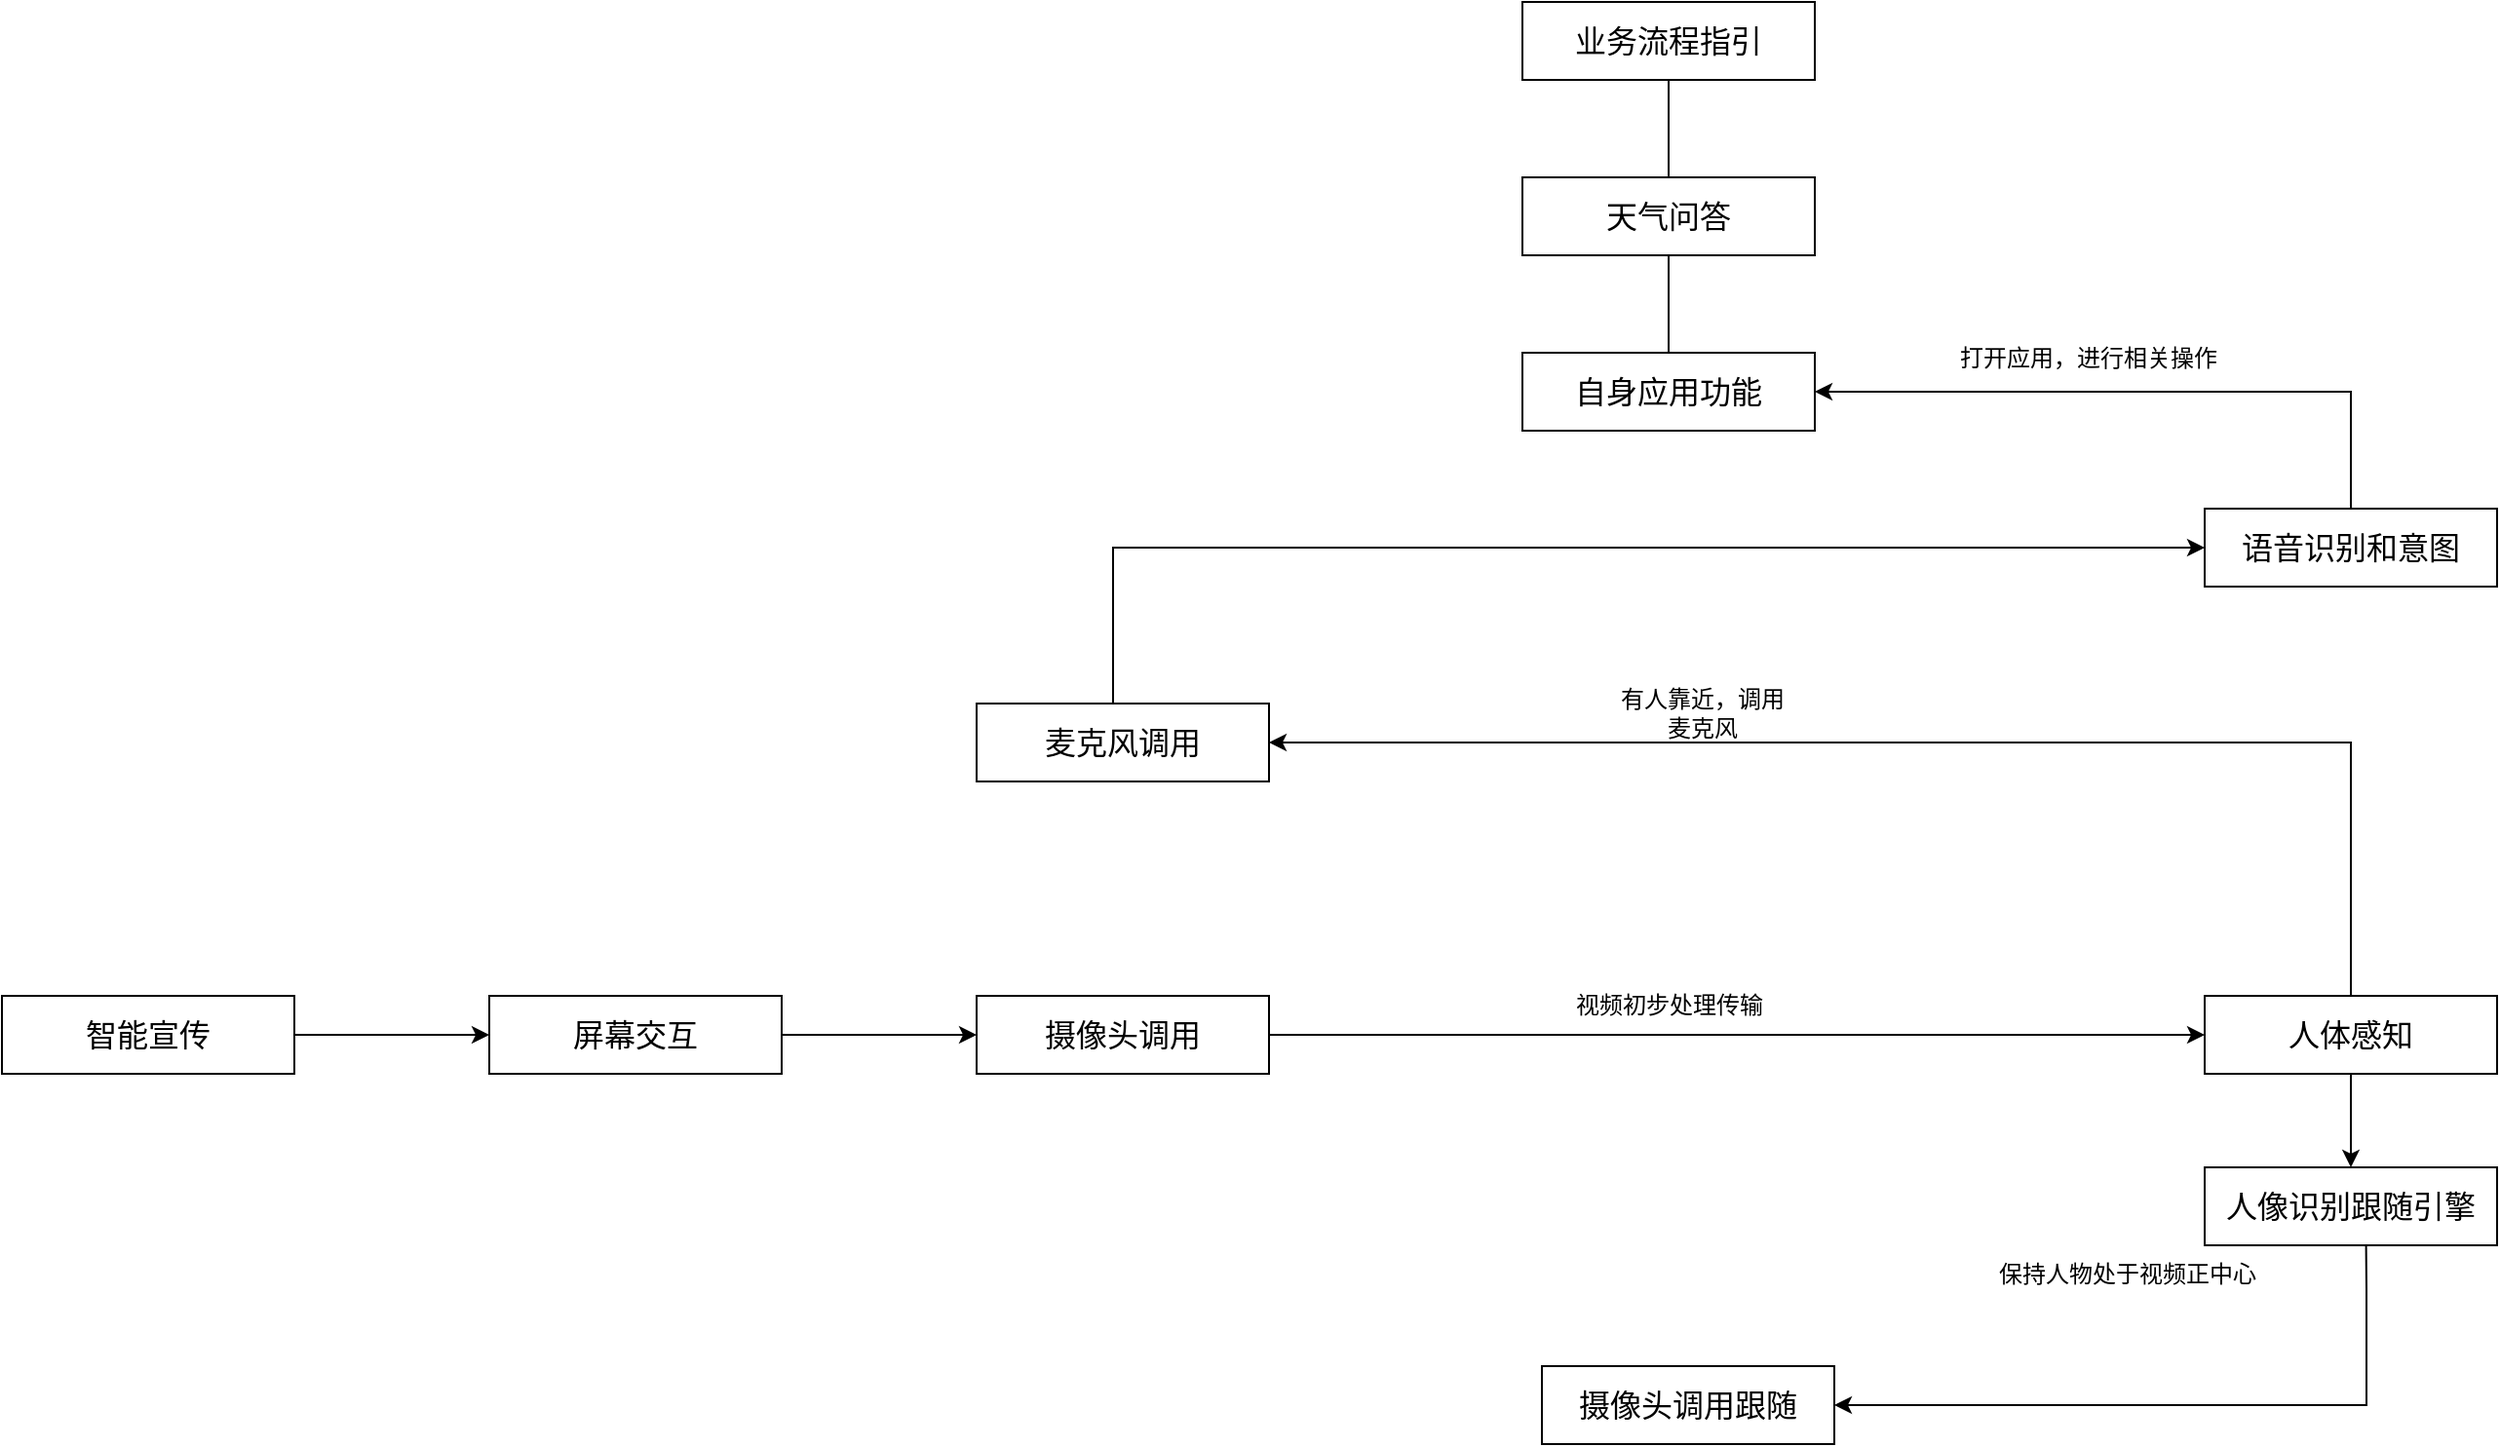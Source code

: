 <mxfile version="21.5.0" type="github">
  <diagram name="第 1 页" id="rXIVJB2eZinE8eT-0o9J">
    <mxGraphModel dx="2062" dy="1815" grid="1" gridSize="10" guides="1" tooltips="1" connect="1" arrows="1" fold="1" page="1" pageScale="1" pageWidth="827" pageHeight="1169" math="0" shadow="0">
      <root>
        <mxCell id="0" />
        <mxCell id="1" parent="0" />
        <mxCell id="u-Sb64uljPnoOOoUgbEI-8" value="" style="edgeStyle=orthogonalEdgeStyle;rounded=0;orthogonalLoop=1;jettySize=auto;html=1;" edge="1" parent="1" source="u-Sb64uljPnoOOoUgbEI-2" target="u-Sb64uljPnoOOoUgbEI-4">
          <mxGeometry relative="1" as="geometry" />
        </mxCell>
        <mxCell id="u-Sb64uljPnoOOoUgbEI-2" value="&lt;font style=&quot;font-size: 16px;&quot;&gt;屏幕交互&lt;/font&gt;" style="rounded=0;whiteSpace=wrap;html=1;" vertex="1" parent="1">
          <mxGeometry x="40" y="270" width="150" height="40" as="geometry" />
        </mxCell>
        <mxCell id="u-Sb64uljPnoOOoUgbEI-3" value="&lt;font style=&quot;font-size: 16px;&quot;&gt;麦克风调用&lt;/font&gt;" style="rounded=0;whiteSpace=wrap;html=1;" vertex="1" parent="1">
          <mxGeometry x="290" y="120" width="150" height="40" as="geometry" />
        </mxCell>
        <mxCell id="u-Sb64uljPnoOOoUgbEI-4" value="&lt;font style=&quot;font-size: 16px;&quot;&gt;摄像头调用&lt;/font&gt;" style="rounded=0;whiteSpace=wrap;html=1;" vertex="1" parent="1">
          <mxGeometry x="290" y="270" width="150" height="40" as="geometry" />
        </mxCell>
        <mxCell id="u-Sb64uljPnoOOoUgbEI-5" value="&lt;span style=&quot;font-size: 16px;&quot;&gt;人像识别跟随引擎&lt;/span&gt;" style="rounded=0;whiteSpace=wrap;html=1;" vertex="1" parent="1">
          <mxGeometry x="920" y="358" width="150" height="40" as="geometry" />
        </mxCell>
        <mxCell id="u-Sb64uljPnoOOoUgbEI-6" value="&lt;span style=&quot;font-size: 16px;&quot;&gt;摄像头调用跟随&lt;/span&gt;" style="rounded=0;whiteSpace=wrap;html=1;" vertex="1" parent="1">
          <mxGeometry x="580" y="460" width="150" height="40" as="geometry" />
        </mxCell>
        <mxCell id="u-Sb64uljPnoOOoUgbEI-7" value="&lt;span style=&quot;font-size: 16px;&quot;&gt;人体感知&lt;/span&gt;" style="rounded=0;whiteSpace=wrap;html=1;" vertex="1" parent="1">
          <mxGeometry x="920" y="270" width="150" height="40" as="geometry" />
        </mxCell>
        <mxCell id="u-Sb64uljPnoOOoUgbEI-10" value="" style="endArrow=none;html=1;rounded=0;exitX=1;exitY=0.5;exitDx=0;exitDy=0;" edge="1" parent="1" source="u-Sb64uljPnoOOoUgbEI-4">
          <mxGeometry width="50" height="50" relative="1" as="geometry">
            <mxPoint x="550" y="270" as="sourcePoint" />
            <mxPoint x="830" y="290" as="targetPoint" />
          </mxGeometry>
        </mxCell>
        <mxCell id="u-Sb64uljPnoOOoUgbEI-13" value="" style="endArrow=classic;html=1;rounded=0;entryX=0;entryY=0.5;entryDx=0;entryDy=0;" edge="1" parent="1" target="u-Sb64uljPnoOOoUgbEI-7">
          <mxGeometry width="50" height="50" relative="1" as="geometry">
            <mxPoint x="830" y="290" as="sourcePoint" />
            <mxPoint x="880" y="190" as="targetPoint" />
          </mxGeometry>
        </mxCell>
        <mxCell id="u-Sb64uljPnoOOoUgbEI-16" value="" style="endArrow=classic;html=1;rounded=0;exitX=0.5;exitY=0;exitDx=0;exitDy=0;entryX=1;entryY=0.5;entryDx=0;entryDy=0;" edge="1" parent="1" source="u-Sb64uljPnoOOoUgbEI-7" target="u-Sb64uljPnoOOoUgbEI-3">
          <mxGeometry width="50" height="50" relative="1" as="geometry">
            <mxPoint x="550" y="270" as="sourcePoint" />
            <mxPoint x="600" y="220" as="targetPoint" />
            <Array as="points">
              <mxPoint x="995" y="140" />
            </Array>
          </mxGeometry>
        </mxCell>
        <mxCell id="u-Sb64uljPnoOOoUgbEI-17" value="有人靠近，调用麦克风" style="text;html=1;strokeColor=none;fillColor=none;align=center;verticalAlign=middle;whiteSpace=wrap;rounded=0;" vertex="1" parent="1">
          <mxGeometry x="615" y="110" width="95" height="30" as="geometry" />
        </mxCell>
        <mxCell id="u-Sb64uljPnoOOoUgbEI-18" value="视频初步处理传输" style="text;html=1;align=center;verticalAlign=middle;resizable=0;points=[];autosize=1;strokeColor=none;fillColor=none;" vertex="1" parent="1">
          <mxGeometry x="585" y="260" width="120" height="30" as="geometry" />
        </mxCell>
        <mxCell id="u-Sb64uljPnoOOoUgbEI-19" value="" style="endArrow=classic;html=1;rounded=0;exitX=0.552;exitY=1.005;exitDx=0;exitDy=0;exitPerimeter=0;entryX=1;entryY=0.5;entryDx=0;entryDy=0;" edge="1" parent="1" source="u-Sb64uljPnoOOoUgbEI-5" target="u-Sb64uljPnoOOoUgbEI-6">
          <mxGeometry width="50" height="50" relative="1" as="geometry">
            <mxPoint x="910" y="500" as="sourcePoint" />
            <mxPoint x="960" y="450" as="targetPoint" />
            <Array as="points">
              <mxPoint x="1003" y="420" />
              <mxPoint x="1003" y="480" />
            </Array>
          </mxGeometry>
        </mxCell>
        <mxCell id="u-Sb64uljPnoOOoUgbEI-20" value="保持人物处于视频正中心" style="text;html=1;align=center;verticalAlign=middle;resizable=0;points=[];autosize=1;strokeColor=none;fillColor=none;" vertex="1" parent="1">
          <mxGeometry x="800" y="398" width="160" height="30" as="geometry" />
        </mxCell>
        <mxCell id="u-Sb64uljPnoOOoUgbEI-21" value="&lt;font style=&quot;font-size: 16px;&quot;&gt;智能宣传&lt;/font&gt;" style="rounded=0;whiteSpace=wrap;html=1;" vertex="1" parent="1">
          <mxGeometry x="-210" y="270" width="150" height="40" as="geometry" />
        </mxCell>
        <mxCell id="u-Sb64uljPnoOOoUgbEI-22" value="" style="endArrow=classic;html=1;rounded=0;exitX=1;exitY=0.5;exitDx=0;exitDy=0;entryX=0;entryY=0.5;entryDx=0;entryDy=0;" edge="1" parent="1" source="u-Sb64uljPnoOOoUgbEI-21" target="u-Sb64uljPnoOOoUgbEI-2">
          <mxGeometry width="50" height="50" relative="1" as="geometry">
            <mxPoint x="-40" y="250" as="sourcePoint" />
            <mxPoint x="10" y="200" as="targetPoint" />
          </mxGeometry>
        </mxCell>
        <mxCell id="u-Sb64uljPnoOOoUgbEI-23" value="&lt;font style=&quot;font-size: 16px;&quot;&gt;语音识别和意图&lt;/font&gt;" style="rounded=0;whiteSpace=wrap;html=1;" vertex="1" parent="1">
          <mxGeometry x="920" y="20" width="150" height="40" as="geometry" />
        </mxCell>
        <mxCell id="u-Sb64uljPnoOOoUgbEI-24" value="" style="endArrow=classic;html=1;rounded=0;exitX=0.5;exitY=0;exitDx=0;exitDy=0;entryX=0;entryY=0.5;entryDx=0;entryDy=0;" edge="1" parent="1" target="u-Sb64uljPnoOOoUgbEI-23">
          <mxGeometry width="50" height="50" relative="1" as="geometry">
            <mxPoint x="360" y="120" as="sourcePoint" />
            <mxPoint x="915" y="40" as="targetPoint" />
            <Array as="points">
              <mxPoint x="360" y="40" />
            </Array>
          </mxGeometry>
        </mxCell>
        <mxCell id="u-Sb64uljPnoOOoUgbEI-25" value="&lt;span style=&quot;font-size: 16px;&quot;&gt;自身应用功能&lt;/span&gt;" style="rounded=0;whiteSpace=wrap;html=1;" vertex="1" parent="1">
          <mxGeometry x="570" y="-60" width="150" height="40" as="geometry" />
        </mxCell>
        <mxCell id="u-Sb64uljPnoOOoUgbEI-26" value="" style="endArrow=classic;html=1;rounded=0;entryX=1;entryY=0.5;entryDx=0;entryDy=0;exitX=0.5;exitY=0;exitDx=0;exitDy=0;" edge="1" parent="1" source="u-Sb64uljPnoOOoUgbEI-23" target="u-Sb64uljPnoOOoUgbEI-25">
          <mxGeometry width="50" height="50" relative="1" as="geometry">
            <mxPoint x="990" y="10" as="sourcePoint" />
            <mxPoint x="1040" y="-30" as="targetPoint" />
            <Array as="points">
              <mxPoint x="995" y="-40" />
            </Array>
          </mxGeometry>
        </mxCell>
        <mxCell id="u-Sb64uljPnoOOoUgbEI-27" value="打开应用，进行相关操作" style="text;html=1;align=center;verticalAlign=middle;resizable=0;points=[];autosize=1;strokeColor=none;fillColor=none;" vertex="1" parent="1">
          <mxGeometry x="780" y="-72" width="160" height="30" as="geometry" />
        </mxCell>
        <mxCell id="u-Sb64uljPnoOOoUgbEI-28" value="" style="endArrow=classic;html=1;rounded=0;exitX=0.5;exitY=1;exitDx=0;exitDy=0;entryX=0.5;entryY=0;entryDx=0;entryDy=0;" edge="1" parent="1" source="u-Sb64uljPnoOOoUgbEI-7" target="u-Sb64uljPnoOOoUgbEI-5">
          <mxGeometry width="50" height="50" relative="1" as="geometry">
            <mxPoint x="820" y="380" as="sourcePoint" />
            <mxPoint x="870" y="330" as="targetPoint" />
          </mxGeometry>
        </mxCell>
        <mxCell id="u-Sb64uljPnoOOoUgbEI-29" value="&lt;span style=&quot;font-size: 16px;&quot;&gt;天气问答&lt;/span&gt;" style="rounded=0;whiteSpace=wrap;html=1;" vertex="1" parent="1">
          <mxGeometry x="570" y="-150" width="150" height="40" as="geometry" />
        </mxCell>
        <mxCell id="u-Sb64uljPnoOOoUgbEI-30" value="" style="endArrow=none;html=1;rounded=0;exitX=0.5;exitY=0;exitDx=0;exitDy=0;entryX=0.5;entryY=1;entryDx=0;entryDy=0;" edge="1" parent="1" source="u-Sb64uljPnoOOoUgbEI-25" target="u-Sb64uljPnoOOoUgbEI-29">
          <mxGeometry width="50" height="50" relative="1" as="geometry">
            <mxPoint x="600" y="-60" as="sourcePoint" />
            <mxPoint x="650" y="-110" as="targetPoint" />
          </mxGeometry>
        </mxCell>
        <mxCell id="u-Sb64uljPnoOOoUgbEI-34" value="" style="endArrow=none;html=1;rounded=0;exitX=0.5;exitY=0;exitDx=0;exitDy=0;entryX=0.5;entryY=1;entryDx=0;entryDy=0;" edge="1" target="u-Sb64uljPnoOOoUgbEI-35" parent="1">
          <mxGeometry width="50" height="50" relative="1" as="geometry">
            <mxPoint x="645" y="-150" as="sourcePoint" />
            <mxPoint x="650" y="-200" as="targetPoint" />
          </mxGeometry>
        </mxCell>
        <mxCell id="u-Sb64uljPnoOOoUgbEI-35" value="&lt;font style=&quot;font-size: 16px;&quot;&gt;业务流程指引&lt;/font&gt;" style="rounded=0;whiteSpace=wrap;html=1;" vertex="1" parent="1">
          <mxGeometry x="570" y="-240" width="150" height="40" as="geometry" />
        </mxCell>
      </root>
    </mxGraphModel>
  </diagram>
</mxfile>

